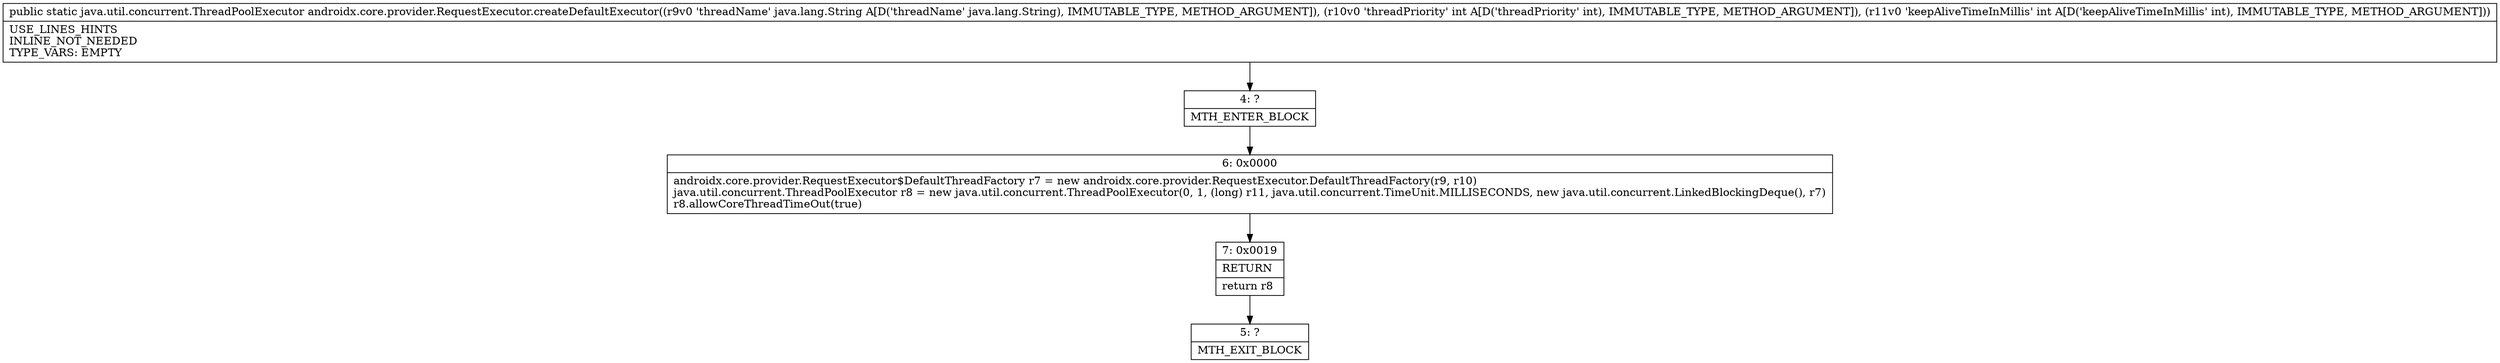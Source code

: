 digraph "CFG forandroidx.core.provider.RequestExecutor.createDefaultExecutor(Ljava\/lang\/String;II)Ljava\/util\/concurrent\/ThreadPoolExecutor;" {
Node_4 [shape=record,label="{4\:\ ?|MTH_ENTER_BLOCK\l}"];
Node_6 [shape=record,label="{6\:\ 0x0000|androidx.core.provider.RequestExecutor$DefaultThreadFactory r7 = new androidx.core.provider.RequestExecutor.DefaultThreadFactory(r9, r10)\ljava.util.concurrent.ThreadPoolExecutor r8 = new java.util.concurrent.ThreadPoolExecutor(0, 1, (long) r11, java.util.concurrent.TimeUnit.MILLISECONDS, new java.util.concurrent.LinkedBlockingDeque(), r7)\lr8.allowCoreThreadTimeOut(true)\l}"];
Node_7 [shape=record,label="{7\:\ 0x0019|RETURN\l|return r8\l}"];
Node_5 [shape=record,label="{5\:\ ?|MTH_EXIT_BLOCK\l}"];
MethodNode[shape=record,label="{public static java.util.concurrent.ThreadPoolExecutor androidx.core.provider.RequestExecutor.createDefaultExecutor((r9v0 'threadName' java.lang.String A[D('threadName' java.lang.String), IMMUTABLE_TYPE, METHOD_ARGUMENT]), (r10v0 'threadPriority' int A[D('threadPriority' int), IMMUTABLE_TYPE, METHOD_ARGUMENT]), (r11v0 'keepAliveTimeInMillis' int A[D('keepAliveTimeInMillis' int), IMMUTABLE_TYPE, METHOD_ARGUMENT]))  | USE_LINES_HINTS\lINLINE_NOT_NEEDED\lTYPE_VARS: EMPTY\l}"];
MethodNode -> Node_4;Node_4 -> Node_6;
Node_6 -> Node_7;
Node_7 -> Node_5;
}

